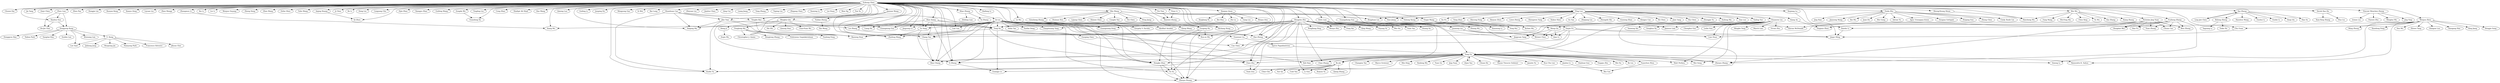 strict digraph G{
"Enhong Chen" -> "Chunni Dai"
"Enhong Chen" -> "Lei Zhang"
"Enhong Chen" -> "Jie Yang"
"Enhong Chen" -> "Zaiyi Chen"
"Enhong Chen" -> "Qi Zhou"
"Enhong Chen" -> "Zhen Pan"
"Enhong Chen" -> "Hongjie Lin"
"Enhong Chen" -> "Ruoyan Kong"
"Enhong Chen" -> "Xianyu Zeng"
"Enhong Chen" -> "Liyuan Liu"
"Enhong Chen" -> "Zhen Wangy"
"Enhong Chen" -> "Chu Guan"
"Enhong Chen" -> "Xin Li"
"Enhong Chen" -> "Lin Li"
"Enhong Chen" -> "Wenjun Ouyang"
"Enhong Chen" -> "Zheng Dong"
"Enhong Chen" -> "Zhen Wang"
"Enhong Chen" -> "Zefan Shen"
"Enhong Chen" -> "Yubo Wang"
"Enhong Chen" -> "Guangxiang Zeng"
"Enhong Chen" -> "Ji Chen"
"Enhong Chen" -> "Bo Li"
"Enhong Chen" -> "Dong Liu"
"Enhong Chen" -> "Lingyang Chu"
"Enhong Chen" -> "Zhefeng Wang"
"Enhong Chen" -> "Zijin Zhao"
"Enhong Chen" -> "Xiangyu Zhao"
"Enhong Chen" -> "Guifeng Wang"
"Enhong Chen" -> "Guangming Guo"
"Enhong Chen" -> "Yingling Liu"
"Enhong Chen" -> "Yong Rui"
"Enhong Chen" -> "Cong Zhao"
"Enhong Chen" -> "Shafqat Ali Shad"
"Enhong Chen" -> "Hao Wang"
"Enhong Chen" -> "Xiaohui Sun"
"Enhong Chen" -> "Qiming Luo"
"Enhong Chen" -> "Liang He"
"Enhong Chen" -> "Guiling Li"
"Enhong Chen" -> "Junping Du"
"Enhong Chen" -> "Zhenya Huang"
"Enhong Chen" -> "Mingyong Gao"
"Enhong Chen" -> "Si Wei"
"Enhong Chen" -> "Bai Long"
"Enhong Chen" -> "Xiaowei Zhong"
"Enhong Chen" -> "Zhiyuan Liu"
"Enhong Chen" -> "Jianhui Chen"
"Enhong Chen" -> "Qing Cui"
"Enhong Chen" -> "Liang Jiang"
"Enhong Chen" -> "Tong Zhang"
"Enhong Chen" -> "Yuping Liu"
"Enhong Chen" -> "Zhigang Chen"
"Enhong Chen" -> "Xueying Li"
"Enhong Chen" -> "Lei Duan"
"Enhong Chen" -> "Wan Ng"
"Enhong Chen" -> "Fan Ye"
"Xiaohui Sun" -> "Ho-Jin Choi"
"Chu Guan" -> "Jingci Ming"
"Enhong Chen" -> "Le Wu"
"Enhong Chen" -> "Zongda Wu"
"Enhong Chen" -> "Haiping Ma"
"Enhong Chen" -> "Xinjiang Lu"
"Enhong Chen" -> "Guandong Xu"
"Enhong Chen" -> "Kuifei Yu"
"Enhong Chen" -> "Xiang Wu"
"Enhong Chen" -> "Jingsong Lv"
"Enhong Chen" -> "Can Cao"
"Enhong Chen" -> "Yu Su"
"Enhong Chen" -> "Run-ze Wu"
"Le Wu" -> "Zhenya Huang"
"Xinjiang Lu" -> "Jingci Ming"
"Enhong Chen" -> "Miao Zhang"
"Enhong Chen" -> "Tengfei Bao"
"Enhong Chen" -> "Tong Xu"
"Enhong Chen" -> "Yong Ge"
"Miao Zhang" -> "Zhifang Liao"
"Miao Zhang" -> "Ya Zhang"
"Yong Ge" -> "Chuan He"
"Enhong Chen" -> "Yong Ge"
"Enhong Chen" -> "Aiqing Huang"
"Enhong Chen" -> "Yu Yang"
"Enhong Chen" -> "Guoping Hu"
"Enhong Chen" -> "Haifang Li"
"Yong Ge" -> "Hasan Timucin Ozdemir"
"Yong Ge" -> "Jannite Yu"
"Yong Ge" -> "Kuo Chu Lee"
"Yong Ge" -> "Zhenyu Zhang"
"Yong Ge" -> "Danhuai Guo"
"Yong Ge" -> "Yingqiu Zhu"
"Yong Ge" -> "Wei Xu"
"Yong Ge" -> "Jianhui Li"
"Yong Ge" -> "Li Guo"
"Yong Ge" -> "Chao Zhang"
"Yong Ge" -> "Bo Liu"
"Yong Ge" -> "Changxia Tao"
"Yong Ge" -> "Wei Geng"
"Yong Ge" -> "Matt Perkins"
"Yong Ge" -> "Marco Gruteser"
"Yong Ge" -> "Min Ding"
"Yong Ge" -> "Siming Li"
"Yong Ge" -> "Ramendra K. Sahoo"
"Aiqing Huang" -> "Qi Zhou"
"Jianhui Li" -> "Bin Cao"
"Enhong Chen" -> "Biao Chang"
"Enhong Chen" -> "Min Wang"
"Enhong Chen" -> "Baoxing Huai"
"Min Wang" -> "Fei Chen"
"Min Wang" -> "Yuhong Xiong"
"Min Wang" -> "Bingduan Lin"
"Min Wang" -> "Gensheng Zhang"
"Min Wang" -> "Xiao Jiang"
"Min Wang" -> "Peng Jiang"
"Min Wang" -> "Huiman Hou"
"Min Wang" -> "Lijiang Chen"
"Min Wang" -> "Conglei Yao"
"Gensheng Zhang" -> "Abolfazl Asudeh"
"Gensheng Zhang" -> "Gergely V. Zaruba"
"Enhong Chen" -> "Chang Tan"
"Enhong Chen" -> "Huanhuan Cao"
"Enhong Chen" -> "Hongke Zhao"
"Enhong Chen" -> "Hao Zhong"
"Enhong Chen" -> "Zhen Liao"
"Zhen Liao" -> "Ho-Jin Choi"
"Le Wu" -> "Guangming Guo"
"Enhong Chen" -> "Biao Xiang"
"Enhong Chen" -> "Jilei Tian"
"Enhong Chen" -> "Xiaojun Quan"
"Enhong Chen" -> "Fei Tian"
"Xiaojun Quan" -> "Wenyu Dou"
"Xiaojun Quan" -> "Xingliang Ni"
"Xiaojun Quan" -> "Bei Hua"
"Xiaojun Quan" -> "Gang Liu"
"Enhong Chen" -> "Yi Zheng"
"Tong Xu" -> "Guoqing Chen"
"Guoqing Chen" -> "Can Chen"
"Enhong Chen" -> "Xiaolin Li"
"Enhong Chen" -> "Yitan Li"
"Tong Xu" -> "Guangyi Lv"
"Guoping Hu" -> "Yu Su"
"Guoping Hu" -> "Run-ze Wu"
"Biao Xiang" -> "Fangshuang Tang"
"Xiaolin Li" -> "Jingci Ming"
"Enhong Chen" -> "Minghui Qiu"
"Enhong Chen" -> "Guangzhong Sun"
"Minghui Qiu" -> "Guangming Guo"
"Minghui Qiu" -> "Qiming Diao"
"Minghui Qiu" -> "Chao-Yuan Wu"
"Guangzhong Sun" -> "Xianming Li"
"Guangzhong Sun" -> "Xichen Wu"
"Guangzhong Sun" -> "Jianxun Lian"
"Enhong Chen" -> "Zhongmou Li"
"Xiaojun Quan" -> "Zhi Lu"
"Hongke Zhao" -> "Yu Su"
"Yu Su" -> "Zhenya Huang"
"Enhong Chen" -> "Jiannan Wang"
"Zongda Wu" -> "Guandong Xu"
"Enhong Chen" -> "Haocheng Wu"
"Biao Xiang" -> "Yi Zheng"
"Yi Zheng" -> "Guangyi Lv"
"Enhong Chen" -> "Chen Zhu"
"Chen Zhu" -> "Yuan Zuo"
"Yitan Li" -> "Xiaowei Zhong"
"Xiaohui Sun" -> "Dongyeop Kang"
"Jilei Tian" -> "Kuifei Yu"
"Minghui Qiu" -> "Shi Zhi"
"Dongyeop Kang" -> "Woosang Lim"
"Dongyeop Kang" -> "Donggyun Han"
"Dongyeop Kang" -> "Nahea Park"
"Dongyeop Kang" -> "Sangtae Kim"
"Dongyeop Kang" -> "Soobin Lee"
"Jiannan Wang" -> "Yudian Zheng"
"Yudian Zheng" -> "Xin Wang"
"Zhen Liao" -> "Xiaohui Sun"
"Enhong Chen" -> "Yingzi Wang"
"Yingzi Wang" -> "Kieran McDonald"
"Enhong Chen" -> "Hengshu Zhu"
"Hengshu Zhu" -> "Bo Jin"
"Hengshu Zhu" -> "Li Guo"
"Hengshu Zhu" -> "Chao Zhang"
"Hengshu Zhu" -> "Chen Zhu"
"Hengshu Zhu" -> "Pengliang Ding"
"Hengshu Zhu" -> "Fang Xie"
"Hengshu Zhu" -> "Qing Wang"
"Hengshu Zhu" -> "Wei Hu"
"Hengshu Zhu" -> "Yuan Yao"
"Hengshu Zhu" -> "Yuan Zuo"
"Bo Jin" -> "Chao Che"
"Bo Jin" -> "Kuifei Yu"
"Bo Jin" -> "Yue Qu"
"Bo Jin" -> "Li Guo"
"Bo Jin" -> "Cuili Yao"
"Bo Jin" -> "Ruiyun Yu"
"Bo Jin" -> "Qiang Zhang"
"Enhong Chen" -> "Fuzheng Zhang"
"Le Wu" -> "Hongke Zhao"
"Fuzheng Zhang" -> "Zhenyu Zhang"
"Fuzheng Zhang" -> "Honghao Wei"
"Fuzheng Zhang" -> "Chuan Cao"
"Fuzheng Zhang" -> "Hao Fu"
"Fuzheng Zhang" -> "Yuan Zhong"
"Fuzheng Zhang" -> "Wen Zhong"
"Fuzheng Zhang" -> "Yingmin Zhou"
"Yu Yang" -> "Biao Chang"
"Zhen Liao" -> "Dongyeop Kang"
"Dongyeop Kang" -> "Lee Sael"
"Hengshu Zhu" -> "Chen Zhu"
"Hengshu Zhu" -> "Kuifei Yu"
"Hengshu Zhu" -> "Fangshuang Tang"
"Hengshu Zhu" -> "Meng Qu"
"Hengshu Zhu" -> "Baoxing Huai"
"Meng Qu" -> "Qiao Li"
"Meng Qu" -> "Jingyuan Yang"
"Enhong Chen" -> "Ping Luo"
"Enhong Chen" -> "Richang Hong"
"Ping Luo" -> "Yading Yue"
"Ping Luo" -> "Xu Pu"
"Ping Luo" -> "Yuhong Xiong"
"Ping Luo" -> "Yong Zhao"
"Ping Luo" -> "Shicong Feng"
"Ping Luo" -> "Baoyao Zhou"
"Ping Luo" -> "Liwei Zheng"
"Ping Luo" -> "Yuhong Xiong"
"Ping Luo" -> "Bingduan Lin"
"Ping Luo" -> "Shengwen Yang"
"Ping Luo" -> "Xukun Shen"
"Ping Luo" -> "Su Yan"
"Ping Luo" -> "Zhiqiang Liu"
"Ping Luo" -> "Yong Zhao"
"Ping Luo" -> "Zhongzhi Shi"
"Ping Luo" -> "Xiao Jiang"
"Ping Luo" -> "Yuhong Xiong"
"Ping Luo" -> "Guoxing Zhan"
"Ping Luo" -> "Rongyu Cao"
"Ping Luo" -> "Bo Chen"
"Ping Luo" -> "Jiaxi Tang"
"Ping Luo" -> "Rui Chen"
"Ping Luo" -> "Zhongjie Yu"
"Ping Luo" -> "Xudong Ma"
"Tong Xu" -> "Baoxing Huai"
"Enhong Chen" -> "Chuanren Liu"
"Enhong Chen" -> "Feida Zhu"
"Feida Zhu" -> "Swapna Gottipati"
"Feida Zhu" -> "Huiping Sun"
"Feida Zhu" -> "Zhong Chen"
"Feida Zhu" -> "Cindy Xinde Lin"
"Feida Zhu" -> "Jing Xiao"
"Feida Zhu" -> "Jianzong Wang"
"Feida Zhu" -> "Xin Mu"
"Feida Zhu" -> "Juan Du"
"Feida Zhu" -> "Wei Gong"
"Feida Zhu" -> "Adrian Vu"
"Feida Zhu" -> "Agus Trisnajaya Kwee"
"Guoping Hu" -> "Zhenya Huang"
"Chuanren Liu" -> "Mingfei Teng"
"Chuanren Liu" -> "March Liao"
"Chuanren Liu" -> "Vivian Zhu"
"Chuanren Liu" -> "Wei Geng"
"Chuanren Liu" -> "Matt Perkins"
"Chuanren Liu" -> "Yanming Xie"
"Chuanren Liu" -> "Lian Duan"
"Chuanren Liu" -> "Yong Ge"
"Chuanren Liu" -> "Guangyi Lv"
"Tengfei Bao" -> "Lei Zhang"
"Yong Ge" -> "Xindong Wu"
"Yong Ge" -> "Yuan Ge"
"Fei Tian" -> "Xiaowei Zhong"
"Lei Zhang" -> "Chang Tan"
"Jilei Tian" -> "Baoxing Huai"
"Hongke Zhao" -> "Zhenya Huang"
"Yong Ge" -> "Chen Zhu"
"Yong Ge" -> "Keli Xiao"
"Keli Xiao" -> "Yong Ge"
"Enhong Chen" -> "Wei Wu"
"Wei Wu" -> "Kai Zhang"
"Wei Wu" -> "Xiang Zhang"
"Wei Wu" -> "Fang Wang"
"Jilei Tian" -> "Haiping Ma"
"Enhong Chen" -> "Heung-Yeung Shum"
"Enhong Chen" -> "Defu Lian"
"Defu Lian" -> "Yuyang Ye"
"Defu Lian" -> "Wenya Zhu"
"Defu Lian" -> "Zhenyu Zhang"
"Defu Lian" -> "Xianming Li"
"Enhong Chen" -> "Qi Liu"
"Qi Liu" -> "Lei Zhang"
"Qi Liu" -> "Yuyang Ye"
"Qi Liu" -> "Wenya Zhu"
"Qi Liu" -> "Yefan Tao"
"Qi Liu" -> "Chen Zhu"
"Qi Liu" -> "Liang He"
"Qi Liu" -> "Baoxing Huai"
"Enhong Chen" -> "Kai Zheng"
"Kai Zheng" -> "Haozhou Wang"
"Kai Zheng" -> "Guohui Li"
"Kai Zheng" -> "Guohe Li"
"Hengshu Zhu" -> "Huang Xu"
"Hengshu Zhu" -> "Guannan Liu"
"Guannan Liu" -> "Can Chen"
"Biao Xiang" -> "Lei Zhang"
"Chang Tan" -> "Biao Chang"
"Huanhuan Cao" -> "Haiping Ma"
"Chuanren Liu" -> "Hao Zhong"
"Tengfei Bao" -> "Yi Zheng"
"Huanhuan Cao" -> "Kuifei Yu"
"Biao Xiang" -> "Yu Yang"
"Yu Yang" -> "Zhefeng Wang"
"Qi Liu" -> "Yu Su"
"Qi Liu" -> "Guangxiang Zeng"
"Hengshu Zhu" -> "Tong Xu"
"Enhong Chen" -> "Derek Hao Hu"
"Derek Hao Hu" -> "Xian-Xing Zhang"
"Derek Hao Hu" -> "Hua Liu"
"Yong Ge" -> "Bo Jin"
"Yong Ge" -> "Yi Zheng"
"Minghui Qiu" -> "Fenglong Ma"
"Fenglong Ma" -> "Hengtong Zhang"
"Fenglong Ma" -> "Vishrawas Gopalakrishnan"
"Fenglong Ma" -> "Yunlong Feng"
"Fenglong Ma" -> "Christopher J. Quinn"
"Heng Ji" -> "Zeqiu Wu"
"Tong Xu" -> "Chen Zhu"
"Qi Liu" -> "Can Cao"
"Biao Xiang" -> "Chang Tan"
"Biao Xiang" -> "Tong Xu"
"Tong Xu" -> "Hao Zhong"
"Fuzheng Zhang" -> "Jianxun Lian"
"Jiannan Wang" -> "Zhefeng Wang"
"Kai Zheng" -> "Bolong Zheng"
"Kai Zheng" -> "Haoji Hu"
"Bolong Zheng" -> "Yaguang Li"
"Bolong Zheng" -> "Tieke He"
"Defu Lian" -> "Yong Rui"
"Enhong Chen" -> "Wenjun Zhou"
"Wenjun Zhou" -> "Xiaogang Han"
"Wenjun Zhou" -> "Xing Jiang"
"Wenjun Zhou" -> "Hengjie Song"
"Wenjun Zhou" -> "Ming Zhong"
"Wenjun Zhou" -> "Xiaodong Feng"
"Wenjun Zhou" -> "Sen Wu"
"Wenjun Zhou" -> "Zhiwei Tang"
"Wenjun Zhou" -> "Hangzai Luo"
"Wenjun Zhou" -> "Siming Li"
"Wenjun Zhou" -> "Ramendra K. Sahoo"
"Tengfei Bao" -> "Baoxing Huai"
"Huanhuan Cao" -> "Tong Xu"
"Hengshu Zhu" -> "Junming Liu"
"Huanhuan Cao" -> "Tengfei Bao"
"Junming Liu" -> "Qiao Li"
"Junming Liu" -> "Weiwei Chen"
"Wei Wu" -> "Wei-Ying Ma"
"Ping Luo" -> "Dan Luo"
"Ping Luo" -> "Xiang Ao"
"Xiang Ao" -> "Yingmin Zhou"
"Jilei Tian" -> "Tong Xu"
"Guangzhong Sun" -> "Yong Rui"
"Tong Xu" -> "Guannan Liu"
"Guannan Liu" -> "Spiros Papadimitriou"
"Spiros Papadimitriou" -> "Yong Ge"
"Enhong Chen" -> "Nicholas Jing Yuan"
"Nicholas Jing Yuan" -> "Kieran McDonald"
"Nicholas Jing Yuan" -> "Lian Duan"
"Nicholas Jing Yuan" -> "Honghao Wei"
"Nicholas Jing Yuan" -> "Chuan Cao"
"Nicholas Jing Yuan" -> "Hao Fu"
"Nicholas Jing Yuan" -> "Yuan Zhong"
"Nicholas Jing Yuan" -> "Wen Zhong"
"Qi Liu" -> "Keli Xiao"
"Qi Liu" -> "Yu Yang"
"Qi Liu" -> "Zhefeng Wang"
"Qi Liu" -> "Guoping Hu"
"Hengshu Zhu" -> "Chang Tan"
"Chuanren Liu" -> "Songhua Xu"
"Chuanren Liu" -> "Meng Qu"
"Chuanren Liu" -> "Chonghui Guo"
"Meng Qu" -> "Weiwei Chen"
"Chuanren Liu" -> "Leilei Sun"
"Chuanren Liu" -> "Jingyuan Yang"
"Defu Lian" -> "Zhiang Wu"
"Kai Zheng" -> "Han Su"
"Yong Ge" -> "Jing Yuan"
"Junming Liu" -> "Jingci Ming"
"Minghui Qiu" -> "Heng Ji"
"Yong Ge" -> "Hongke Zhao"
"Yong Ge" -> "Zhenya Huang"
"Le Wu" -> "Richang Hong"
"Enhong Chen" -> "Vincent Wenchen Zheng"
"Hengshu Zhu" -> "Hao Zhong"
"Vincent Wenchen Zheng" -> "Zemin Liu"
"Vincent Wenchen Zheng" -> "Fanwei Zhu"
"Vincent Wenchen Zheng" -> "Minghui Wu"
"Vincent Wenchen Zheng" -> "Jing Ying"
"Huanhuan Cao" -> "Jilei Tian"
"Qi Liu" -> "Tong Xu"
"Qi Liu" -> "Chang Tan"
"Qi Liu" -> "Jingsong Lv"
"Wei Wu" -> "Haocheng Wu"
"Dongyeop Kang" -> "U. Kang"
"U. Kang" -> "Francesco Silvestri"
"U. Kang" -> "Jihoon Choi"
"U. Kang" -> "Jinhong Jung"
"U. Kang" -> "Woojeong Jin"
"U. Kang" -> "Lee Sael"
"U. Kang" -> "Namyong Park"
"Qi Liu" -> "Hongke Zhao"
"Qi Liu" -> "Yuefan Deng"
"Hengshu Zhu" -> "Biao Chang"
"Hengshu Zhu" -> "Guangxiang Zeng"
"Qi Liu" -> "Zhenya Huang"
"Qi Liu" -> "Run-ze Wu"
"Yong Ge" -> "Zijun Yao"
"Zijun Yao" -> "Yong Ge"
"Nicholas Jing Yuan" -> "Zhenyu Zhang"
"Guoping Hu" -> "Hongke Zhao"
"Heung-Yeung Shum" -> "Haocheng Wu"
"Wenjun Zhou" -> "Chu Guan"
"Wenjun Zhou" -> "Xiaolin Li"
"Qi Liu" -> "Yi Zheng"
"Qi Liu" -> "Guangming Guo"
"Qi Liu" -> "Hao Zhong"
"Hengshu Zhu" -> "Jingyuan Yang"
"Zhongmou Li" -> "Xiang Wu"
"Enhong Chen" -> "Yanjie Fu"
"Yanjie Fu" -> "Jingci Ming"
"Yanjie Fu" -> "Qiao Li"
"Yanjie Fu" -> "Lian Duan"
"Yanjie Fu" -> "Can Chen"
"Yanjie Fu" -> "Yong Ge"
"Qi Liu" -> "Biao Chang"
"Wei Wu" -> "Chen Xing"
"Kai Zheng" -> "Ling Jyh Chen"
"Ling Jyh Chen" -> "Kai Zheng"
"Yong Ge" -> "Yuanchun Zhou"
"Yuanchun Zhou" -> "Bin Cao"
"Qi Liu" -> "Xiang Wu"
"Qi Liu" -> "Haiping Ma"
"Yong Ge" -> "Biao Chang"
"Wei Wu" -> "Yu Wu"
"Yingzi Wang" -> "Yong Rui"
"Min Wang" -> "Shimin Chen"
"Shimin Chen" -> "Qiang Wang"
"Yanjie Fu" -> "Weiwei Chen"
}